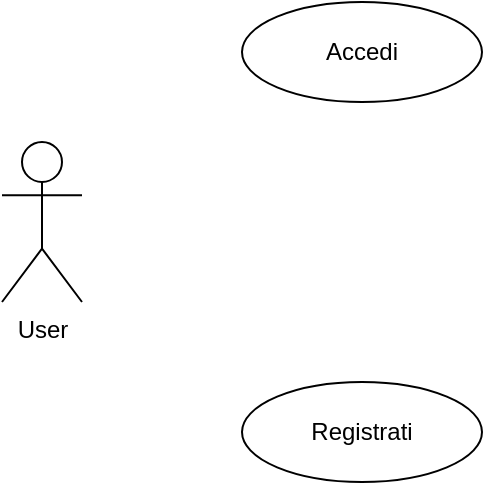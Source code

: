 <mxfile version="19.0.3" type="device"><diagram id="bE0M7rYzzDYs4zWGY0qH" name="Page-1"><mxGraphModel dx="1422" dy="754" grid="1" gridSize="10" guides="1" tooltips="1" connect="1" arrows="1" fold="1" page="1" pageScale="1" pageWidth="827" pageHeight="1169" math="0" shadow="0"><root><mxCell id="0"/><mxCell id="1" parent="0"/><mxCell id="MPtr5i3o3m4no0__sKxr-1" value="User" style="shape=umlActor;verticalLabelPosition=bottom;verticalAlign=top;html=1;outlineConnect=0;" vertex="1" parent="1"><mxGeometry x="90" y="240" width="40" height="80" as="geometry"/></mxCell><mxCell id="MPtr5i3o3m4no0__sKxr-2" value="Accedi" style="ellipse;whiteSpace=wrap;html=1;" vertex="1" parent="1"><mxGeometry x="210" y="170" width="120" height="50" as="geometry"/></mxCell><mxCell id="MPtr5i3o3m4no0__sKxr-3" value="Registrati" style="ellipse;whiteSpace=wrap;html=1;" vertex="1" parent="1"><mxGeometry x="210" y="360" width="120" height="50" as="geometry"/></mxCell></root></mxGraphModel></diagram></mxfile>